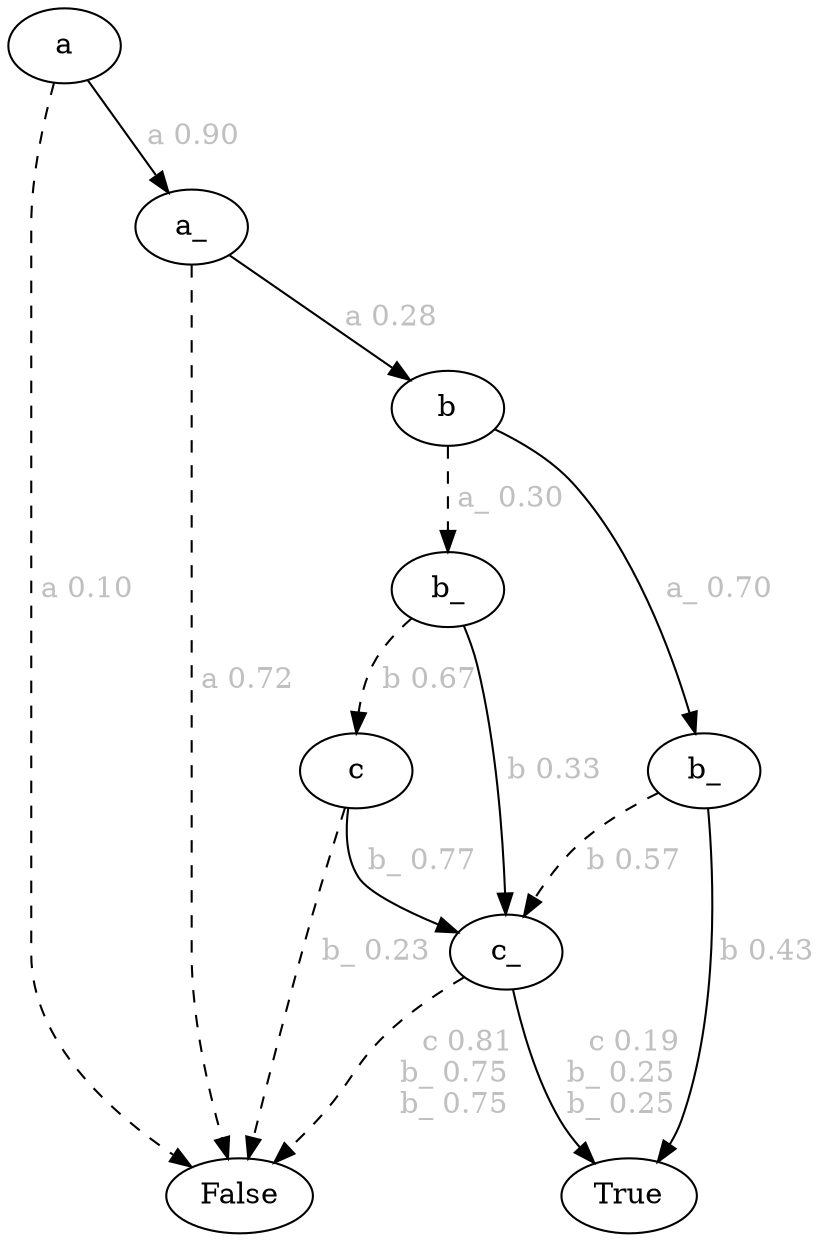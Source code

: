 digraph{2202465226000[label=a]2202465419152[label="False"]
2202465226000 -> 2202465419152[style=dashed label=" a 0.10\n" fontcolor = gray]
2202465227920[label="a_"]
2202465226000 -> 2202465227920 [label=" a 0.90\n" fontcolor = gray]
2202465419152[label="False"]
2202465227920 -> 2202465419152[style=dashed label=" a 0.72\n" fontcolor = gray]
2202465223184[label="b"]
2202465227920 -> 2202465223184 [label=" a 0.28\n" fontcolor = gray]
2202465236880[label="b_"]
2202465223184 -> 2202465236880[style=dashed label=" a_ 0.30\n" fontcolor = gray]
2202465238928[label="c"]
2202465236880 -> 2202465238928[style=dashed label=" b 0.67\n" fontcolor = gray]
2202465419152[label="False"]
2202465238928 -> 2202465419152[style=dashed label=" b_ 0.23\n" fontcolor = gray]
2202465228176[label="c_"]
2202465238928 -> 2202465228176 [label=" b_ 0.77\n" fontcolor = gray]
2202465419152[label="False"]
2202465228176 -> 2202465419152[style=dashed label="   c 0.81\nb_ 0.75\nb_ 0.75\n" fontcolor = gray]
2202465227088[label="True"]
2202465228176 -> 2202465227088 [label="   c 0.19\nb_ 0.25\nb_ 0.25\n" fontcolor = gray]
2202465228176[label="c_"]
2202465236880 -> 2202465228176 [label=" b 0.33\n" fontcolor = gray]
2202465231632[label="b_"]
2202465223184 -> 2202465231632 [label=" a_ 0.70\n" fontcolor = gray]
2202465228176[label="c_"]
2202465231632 -> 2202465228176[style=dashed label=" b 0.57\n" fontcolor = gray]
2202465227088[label="True"]
2202465231632 -> 2202465227088 [label=" b 0.43\n" fontcolor = gray]
}